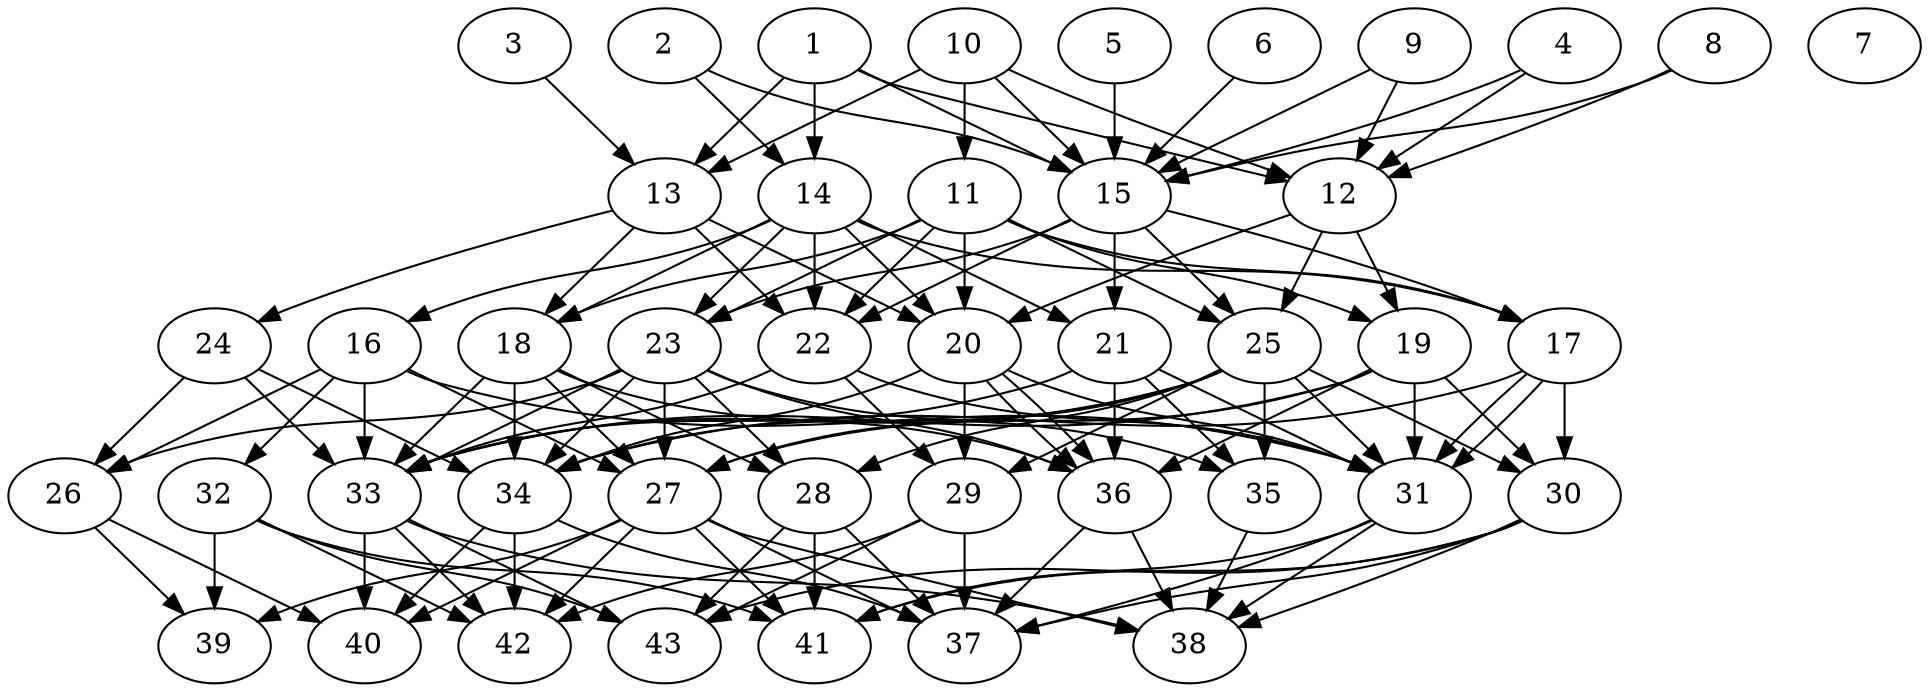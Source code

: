 // DAG (tier=3-complex, mode=compute, n=43, ccr=0.480, fat=0.705, density=0.793, regular=0.215, jump=0.329, mindata=1048576, maxdata=16777216)
// DAG automatically generated by daggen at Sun Aug 24 16:33:34 2025
// /home/ermia/Project/Environments/daggen/bin/daggen --dot --ccr 0.480 --fat 0.705 --regular 0.215 --density 0.793 --jump 0.329 --mindata 1048576 --maxdata 16777216 -n 43 
digraph G {
  1 [size="2714079081452118474752", alpha="0.18", expect_size="1357039540726059237376"]
  1 -> 12 [size ="1556580738793472"]
  1 -> 13 [size ="1556580738793472"]
  1 -> 14 [size ="1556580738793472"]
  1 -> 15 [size ="1556580738793472"]
  2 [size="868137086475990728704", alpha="0.05", expect_size="434068543237995364352"]
  2 -> 14 [size ="728029303144448"]
  2 -> 15 [size ="728029303144448"]
  3 [size="2360501318792730624", alpha="0.11", expect_size="1180250659396365312"]
  3 -> 13 [size ="1756171534860288"]
  4 [size="34107042316798656512", alpha="0.17", expect_size="17053521158399328256"]
  4 -> 12 [size ="84136807104512"]
  4 -> 15 [size ="84136807104512"]
  5 [size="40717660082160640", alpha="0.10", expect_size="20358830041080320"]
  5 -> 15 [size ="54632520876032"]
  6 [size="2397873752639394545664", alpha="0.18", expect_size="1198936876319697272832"]
  6 -> 15 [size ="1433202409340928"]
  7 [size="40408346728150600", alpha="0.17", expect_size="20204173364075300"]
  8 [size="60276089548242920", alpha="0.12", expect_size="30138044774121460"]
  8 -> 12 [size ="1392703753420800"]
  8 -> 15 [size ="1392703753420800"]
  9 [size="53476840659419160", alpha="0.04", expect_size="26738420329709580"]
  9 -> 12 [size ="1102458512211968"]
  9 -> 15 [size ="1102458512211968"]
  10 [size="2772683019066503168", alpha="0.13", expect_size="1386341509533251584"]
  10 -> 11 [size ="1460966755663872"]
  10 -> 12 [size ="1460966755663872"]
  10 -> 13 [size ="1460966755663872"]
  10 -> 15 [size ="1460966755663872"]
  11 [size="3891870109964324306944", alpha="0.01", expect_size="1945935054982162153472"]
  11 -> 17 [size ="1979378636423168"]
  11 -> 18 [size ="1979378636423168"]
  11 -> 19 [size ="1979378636423168"]
  11 -> 20 [size ="1979378636423168"]
  11 -> 22 [size ="1979378636423168"]
  11 -> 23 [size ="1979378636423168"]
  11 -> 25 [size ="1979378636423168"]
  12 [size="1307452498481880", alpha="0.04", expect_size="653726249240940"]
  12 -> 19 [size ="41305178636288"]
  12 -> 20 [size ="41305178636288"]
  12 -> 25 [size ="41305178636288"]
  13 [size="1021730046024386176", alpha="0.08", expect_size="510865023012193088"]
  13 -> 18 [size ="857756508618752"]
  13 -> 20 [size ="857756508618752"]
  13 -> 22 [size ="857756508618752"]
  13 -> 24 [size ="857756508618752"]
  14 [size="129022973223062720", alpha="0.14", expect_size="64511486611531360"]
  14 -> 16 [size ="2098375528808448"]
  14 -> 17 [size ="2098375528808448"]
  14 -> 18 [size ="2098375528808448"]
  14 -> 20 [size ="2098375528808448"]
  14 -> 21 [size ="2098375528808448"]
  14 -> 22 [size ="2098375528808448"]
  14 -> 23 [size ="2098375528808448"]
  15 [size="17216209103887630", alpha="0.04", expect_size="8608104551943815"]
  15 -> 17 [size ="446784006520832"]
  15 -> 21 [size ="446784006520832"]
  15 -> 22 [size ="446784006520832"]
  15 -> 23 [size ="446784006520832"]
  15 -> 25 [size ="446784006520832"]
  16 [size="287834703479229824", alpha="0.17", expect_size="143917351739614912"]
  16 -> 26 [size ="115773066444800"]
  16 -> 27 [size ="115773066444800"]
  16 -> 31 [size ="115773066444800"]
  16 -> 32 [size ="115773066444800"]
  16 -> 33 [size ="115773066444800"]
  17 [size="879095567546693760", alpha="0.08", expect_size="439547783773346880"]
  17 -> 30 [size ="868990029135872"]
  17 -> 31 [size ="868990029135872"]
  17 -> 31 [size ="868990029135872"]
  17 -> 34 [size ="868990029135872"]
  18 [size="2685489164972327960576", alpha="0.15", expect_size="1342744582486163980288"]
  18 -> 27 [size ="1545630182801408"]
  18 -> 28 [size ="1545630182801408"]
  18 -> 33 [size ="1545630182801408"]
  18 -> 34 [size ="1545630182801408"]
  18 -> 36 [size ="1545630182801408"]
  19 [size="823327470897910272", alpha="0.12", expect_size="411663735448955136"]
  19 -> 27 [size ="743426928672768"]
  19 -> 30 [size ="743426928672768"]
  19 -> 31 [size ="743426928672768"]
  19 -> 33 [size ="743426928672768"]
  19 -> 36 [size ="743426928672768"]
  20 [size="1793053648713999712256", alpha="0.06", expect_size="896526824356999856128"]
  20 -> 29 [size ="1180734291181568"]
  20 -> 31 [size ="1180734291181568"]
  20 -> 34 [size ="1180734291181568"]
  20 -> 36 [size ="1180734291181568"]
  20 -> 36 [size ="1180734291181568"]
  21 [size="1071903115105142", alpha="0.00", expect_size="535951557552571"]
  21 -> 31 [size ="30538425434112"]
  21 -> 33 [size ="30538425434112"]
  21 -> 35 [size ="30538425434112"]
  21 -> 36 [size ="30538425434112"]
  22 [size="31259360352043588", alpha="0.17", expect_size="15629680176021794"]
  22 -> 29 [size ="506053590515712"]
  22 -> 31 [size ="506053590515712"]
  22 -> 33 [size ="506053590515712"]
  23 [size="12643400634124226", alpha="0.14", expect_size="6321700317062113"]
  23 -> 26 [size ="647695907684352"]
  23 -> 27 [size ="647695907684352"]
  23 -> 28 [size ="647695907684352"]
  23 -> 33 [size ="647695907684352"]
  23 -> 34 [size ="647695907684352"]
  23 -> 35 [size ="647695907684352"]
  23 -> 36 [size ="647695907684352"]
  24 [size="2200293295870718", alpha="0.13", expect_size="1100146647935359"]
  24 -> 26 [size ="41603544645632"]
  24 -> 33 [size ="41603544645632"]
  24 -> 34 [size ="41603544645632"]
  25 [size="44057928568087464", alpha="0.17", expect_size="22028964284043732"]
  25 -> 27 [size ="25164347604992"]
  25 -> 28 [size ="25164347604992"]
  25 -> 29 [size ="25164347604992"]
  25 -> 30 [size ="25164347604992"]
  25 -> 31 [size ="25164347604992"]
  25 -> 33 [size ="25164347604992"]
  25 -> 34 [size ="25164347604992"]
  25 -> 35 [size ="25164347604992"]
  26 [size="1344451066609126", alpha="0.14", expect_size="672225533304563"]
  26 -> 39 [size ="91573534588928"]
  26 -> 40 [size ="91573534588928"]
  27 [size="646008560291207040", alpha="0.02", expect_size="323004280145603520"]
  27 -> 37 [size ="435832343232512"]
  27 -> 38 [size ="435832343232512"]
  27 -> 39 [size ="435832343232512"]
  27 -> 40 [size ="435832343232512"]
  27 -> 41 [size ="435832343232512"]
  27 -> 42 [size ="435832343232512"]
  28 [size="78447538444403888", alpha="0.05", expect_size="39223769222201944"]
  28 -> 37 [size ="121578184507392"]
  28 -> 41 [size ="121578184507392"]
  28 -> 43 [size ="121578184507392"]
  29 [size="516880389788479616", alpha="0.01", expect_size="258440194894239808"]
  29 -> 37 [size ="890638778236928"]
  29 -> 42 [size ="890638778236928"]
  29 -> 43 [size ="890638778236928"]
  30 [size="56753022654379432", alpha="0.11", expect_size="28376511327189716"]
  30 -> 37 [size ="22260354121728"]
  30 -> 38 [size ="22260354121728"]
  30 -> 41 [size ="22260354121728"]
  30 -> 43 [size ="22260354121728"]
  31 [size="47835309525696512000", alpha="0.05", expect_size="23917654762848256000"]
  31 -> 37 [size ="105419846451200"]
  31 -> 38 [size ="105419846451200"]
  31 -> 41 [size ="105419846451200"]
  32 [size="2927186956849623552", alpha="0.15", expect_size="1463593478424811776"]
  32 -> 39 [size ="1226958373388288"]
  32 -> 41 [size ="1226958373388288"]
  32 -> 42 [size ="1226958373388288"]
  32 -> 43 [size ="1226958373388288"]
  33 [size="327007578955918082048", alpha="0.10", expect_size="163503789477959041024"]
  33 -> 38 [size ="379718595510272"]
  33 -> 40 [size ="379718595510272"]
  33 -> 42 [size ="379718595510272"]
  33 -> 43 [size ="379718595510272"]
  34 [size="17720463119681060864", alpha="0.10", expect_size="8860231559840530432"]
  34 -> 37 [size ="54375930134528"]
  34 -> 40 [size ="54375930134528"]
  34 -> 42 [size ="54375930134528"]
  35 [size="1626220462366991056896", alpha="0.17", expect_size="813110231183495528448"]
  35 -> 38 [size ="1106308547739648"]
  36 [size="1454635307411439616000", alpha="0.05", expect_size="727317653705719808000"]
  36 -> 37 [size ="1027052719308800"]
  36 -> 38 [size ="1027052719308800"]
  37 [size="16496934225333714944", alpha="0.03", expect_size="8248467112666857472"]
  38 [size="5517401987812137", alpha="0.10", expect_size="2758700993906068"]
  39 [size="21894849028457234432", alpha="0.17", expect_size="10947424514228617216"]
  40 [size="2193395404833190400", alpha="0.01", expect_size="1096697702416595200"]
  41 [size="1272339884875272159232", alpha="0.14", expect_size="636169942437636079616"]
  42 [size="29504137899685532", alpha="0.03", expect_size="14752068949842766"]
  43 [size="14988928723690374", alpha="0.19", expect_size="7494464361845187"]
}